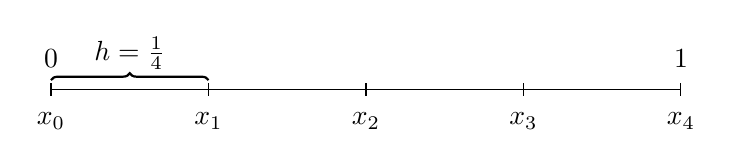 \begin{tikzpicture}[scale=8]
    % Draw the 0-1 interval
    \draw (0,0) -- (1, 0);

    % Draw the 'ticks' along the axis as well as the labels
    \foreach \x in {0,...,4}
    {
        \draw (0.25*\x, 0.01) -- (0.25*\x, -0.01);
        \node (\x) at (0.25*\x, -0.05) {$x_\x$};
    }

    % Draw the 0, 1 labels
    \node () at (0, 0.05) {0};
    \node () at (1, 0.05) {1};

    % Finally demonstrate the length of the interval
    \draw[thick, decoration={brace}, decorate] (0, 0.015) -- (0.25, 0.015)
        node[pos=0.5, anchor=south] {$h = \frac{1}{4}$};
\end{tikzpicture}

